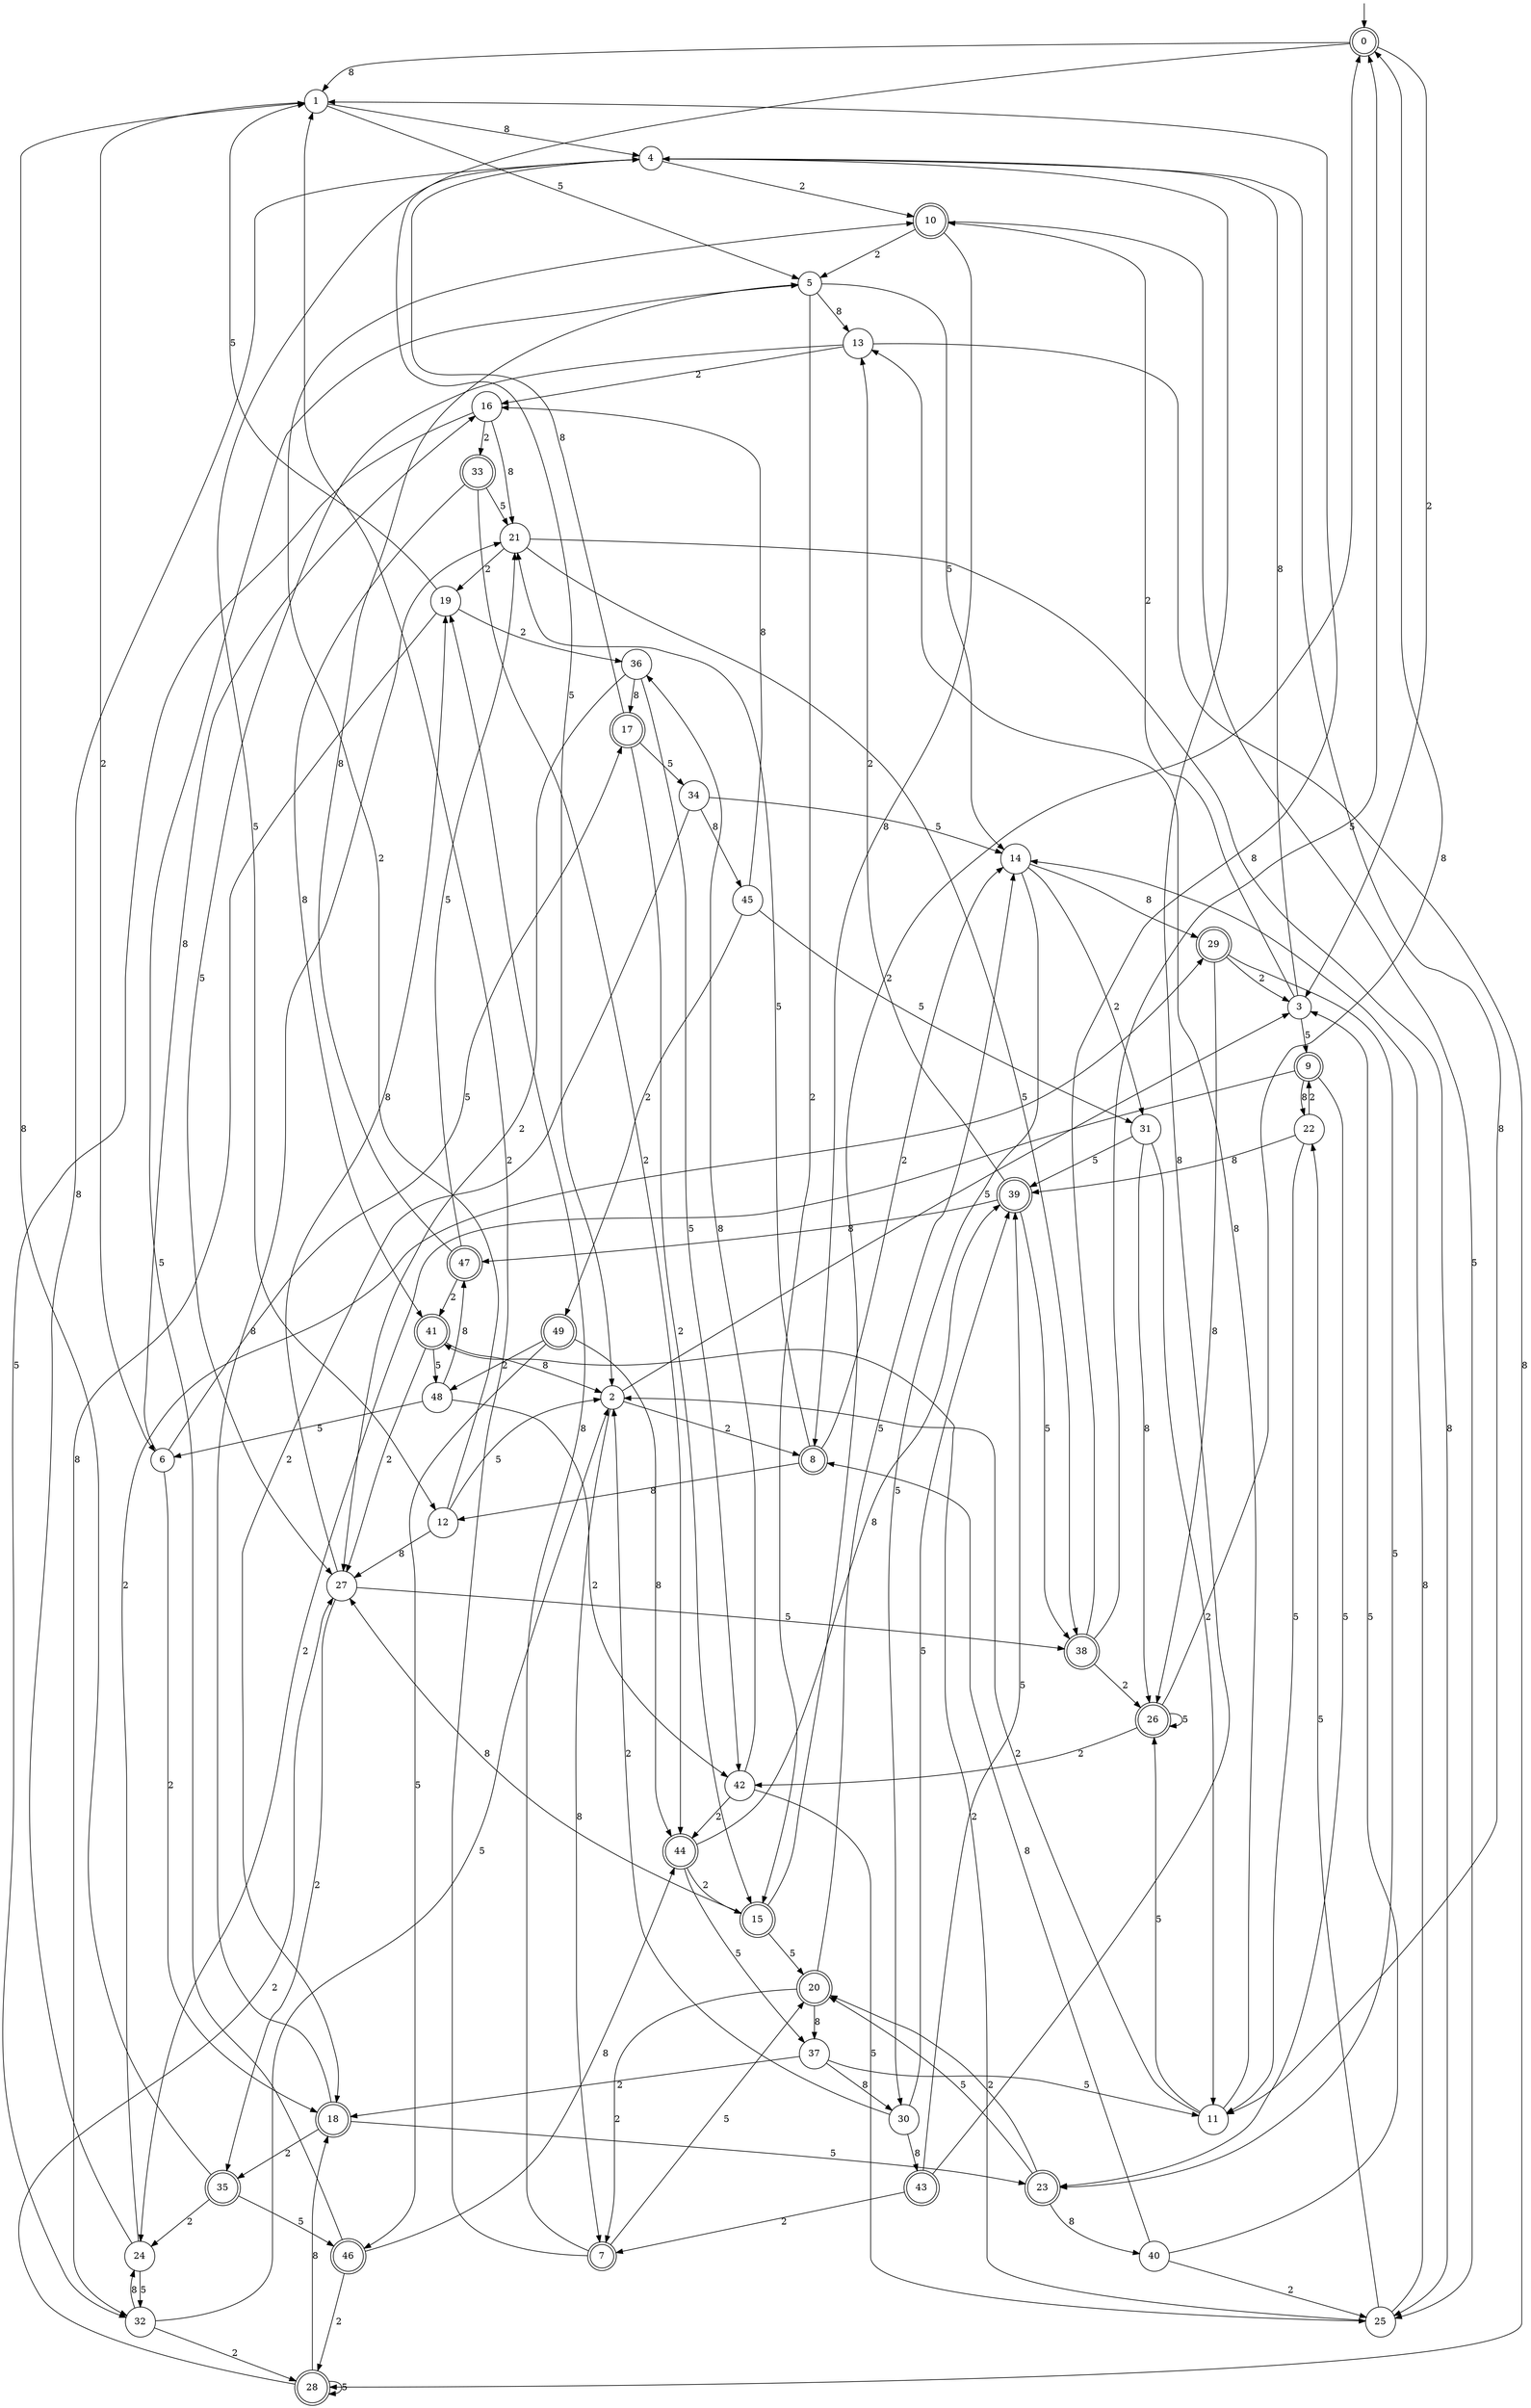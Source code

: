 digraph g {

	s0 [shape="doublecircle" label="0"];
	s1 [shape="circle" label="1"];
	s2 [shape="circle" label="2"];
	s3 [shape="circle" label="3"];
	s4 [shape="circle" label="4"];
	s5 [shape="circle" label="5"];
	s6 [shape="circle" label="6"];
	s7 [shape="doublecircle" label="7"];
	s8 [shape="doublecircle" label="8"];
	s9 [shape="doublecircle" label="9"];
	s10 [shape="doublecircle" label="10"];
	s11 [shape="circle" label="11"];
	s12 [shape="circle" label="12"];
	s13 [shape="circle" label="13"];
	s14 [shape="circle" label="14"];
	s15 [shape="doublecircle" label="15"];
	s16 [shape="circle" label="16"];
	s17 [shape="doublecircle" label="17"];
	s18 [shape="doublecircle" label="18"];
	s19 [shape="circle" label="19"];
	s20 [shape="doublecircle" label="20"];
	s21 [shape="circle" label="21"];
	s22 [shape="circle" label="22"];
	s23 [shape="doublecircle" label="23"];
	s24 [shape="circle" label="24"];
	s25 [shape="circle" label="25"];
	s26 [shape="doublecircle" label="26"];
	s27 [shape="circle" label="27"];
	s28 [shape="doublecircle" label="28"];
	s29 [shape="doublecircle" label="29"];
	s30 [shape="circle" label="30"];
	s31 [shape="circle" label="31"];
	s32 [shape="circle" label="32"];
	s33 [shape="doublecircle" label="33"];
	s34 [shape="circle" label="34"];
	s35 [shape="doublecircle" label="35"];
	s36 [shape="circle" label="36"];
	s37 [shape="circle" label="37"];
	s38 [shape="doublecircle" label="38"];
	s39 [shape="doublecircle" label="39"];
	s40 [shape="circle" label="40"];
	s41 [shape="doublecircle" label="41"];
	s42 [shape="circle" label="42"];
	s43 [shape="doublecircle" label="43"];
	s44 [shape="doublecircle" label="44"];
	s45 [shape="circle" label="45"];
	s46 [shape="doublecircle" label="46"];
	s47 [shape="doublecircle" label="47"];
	s48 [shape="circle" label="48"];
	s49 [shape="doublecircle" label="49"];
	s0 -> s1 [label="8"];
	s0 -> s2 [label="5"];
	s0 -> s3 [label="2"];
	s1 -> s4 [label="8"];
	s1 -> s5 [label="5"];
	s1 -> s6 [label="2"];
	s2 -> s7 [label="8"];
	s2 -> s3 [label="5"];
	s2 -> s8 [label="2"];
	s3 -> s4 [label="8"];
	s3 -> s9 [label="5"];
	s3 -> s10 [label="2"];
	s4 -> s11 [label="8"];
	s4 -> s12 [label="5"];
	s4 -> s10 [label="2"];
	s5 -> s13 [label="8"];
	s5 -> s14 [label="5"];
	s5 -> s15 [label="2"];
	s6 -> s16 [label="8"];
	s6 -> s17 [label="5"];
	s6 -> s18 [label="2"];
	s7 -> s19 [label="8"];
	s7 -> s20 [label="5"];
	s7 -> s1 [label="2"];
	s8 -> s12 [label="8"];
	s8 -> s21 [label="5"];
	s8 -> s14 [label="2"];
	s9 -> s22 [label="8"];
	s9 -> s23 [label="5"];
	s9 -> s24 [label="2"];
	s10 -> s8 [label="8"];
	s10 -> s25 [label="5"];
	s10 -> s5 [label="2"];
	s11 -> s13 [label="8"];
	s11 -> s26 [label="5"];
	s11 -> s2 [label="2"];
	s12 -> s27 [label="8"];
	s12 -> s2 [label="5"];
	s12 -> s10 [label="2"];
	s13 -> s28 [label="8"];
	s13 -> s27 [label="5"];
	s13 -> s16 [label="2"];
	s14 -> s29 [label="8"];
	s14 -> s30 [label="5"];
	s14 -> s31 [label="2"];
	s15 -> s27 [label="8"];
	s15 -> s20 [label="5"];
	s15 -> s0 [label="2"];
	s16 -> s21 [label="8"];
	s16 -> s32 [label="5"];
	s16 -> s33 [label="2"];
	s17 -> s4 [label="8"];
	s17 -> s34 [label="5"];
	s17 -> s15 [label="2"];
	s18 -> s21 [label="8"];
	s18 -> s23 [label="5"];
	s18 -> s35 [label="2"];
	s19 -> s32 [label="8"];
	s19 -> s1 [label="5"];
	s19 -> s36 [label="2"];
	s20 -> s37 [label="8"];
	s20 -> s14 [label="5"];
	s20 -> s7 [label="2"];
	s21 -> s25 [label="8"];
	s21 -> s38 [label="5"];
	s21 -> s19 [label="2"];
	s22 -> s39 [label="8"];
	s22 -> s11 [label="5"];
	s22 -> s9 [label="2"];
	s23 -> s40 [label="8"];
	s23 -> s20 [label="5"];
	s23 -> s20 [label="2"];
	s24 -> s4 [label="8"];
	s24 -> s32 [label="5"];
	s24 -> s29 [label="2"];
	s25 -> s14 [label="8"];
	s25 -> s22 [label="5"];
	s25 -> s41 [label="2"];
	s26 -> s0 [label="8"];
	s26 -> s26 [label="5"];
	s26 -> s42 [label="2"];
	s27 -> s19 [label="8"];
	s27 -> s38 [label="5"];
	s27 -> s35 [label="2"];
	s28 -> s18 [label="8"];
	s28 -> s28 [label="5"];
	s28 -> s27 [label="2"];
	s29 -> s26 [label="8"];
	s29 -> s23 [label="5"];
	s29 -> s3 [label="2"];
	s30 -> s43 [label="8"];
	s30 -> s39 [label="5"];
	s30 -> s2 [label="2"];
	s31 -> s26 [label="8"];
	s31 -> s39 [label="5"];
	s31 -> s11 [label="2"];
	s32 -> s24 [label="8"];
	s32 -> s2 [label="5"];
	s32 -> s28 [label="2"];
	s33 -> s41 [label="8"];
	s33 -> s21 [label="5"];
	s33 -> s44 [label="2"];
	s34 -> s45 [label="8"];
	s34 -> s14 [label="5"];
	s34 -> s18 [label="2"];
	s35 -> s1 [label="8"];
	s35 -> s46 [label="5"];
	s35 -> s24 [label="2"];
	s36 -> s17 [label="8"];
	s36 -> s42 [label="5"];
	s36 -> s27 [label="2"];
	s37 -> s30 [label="8"];
	s37 -> s11 [label="5"];
	s37 -> s18 [label="2"];
	s38 -> s1 [label="8"];
	s38 -> s0 [label="5"];
	s38 -> s26 [label="2"];
	s39 -> s47 [label="8"];
	s39 -> s38 [label="5"];
	s39 -> s13 [label="2"];
	s40 -> s8 [label="8"];
	s40 -> s3 [label="5"];
	s40 -> s25 [label="2"];
	s41 -> s2 [label="8"];
	s41 -> s48 [label="5"];
	s41 -> s27 [label="2"];
	s42 -> s36 [label="8"];
	s42 -> s25 [label="5"];
	s42 -> s44 [label="2"];
	s43 -> s4 [label="8"];
	s43 -> s39 [label="5"];
	s43 -> s7 [label="2"];
	s44 -> s39 [label="8"];
	s44 -> s37 [label="5"];
	s44 -> s15 [label="2"];
	s45 -> s16 [label="8"];
	s45 -> s31 [label="5"];
	s45 -> s49 [label="2"];
	s46 -> s44 [label="8"];
	s46 -> s5 [label="5"];
	s46 -> s28 [label="2"];
	s47 -> s5 [label="8"];
	s47 -> s21 [label="5"];
	s47 -> s41 [label="2"];
	s48 -> s47 [label="8"];
	s48 -> s6 [label="5"];
	s48 -> s42 [label="2"];
	s49 -> s44 [label="8"];
	s49 -> s46 [label="5"];
	s49 -> s48 [label="2"];

__start0 [label="" shape="none" width="0" height="0"];
__start0 -> s0;

}
